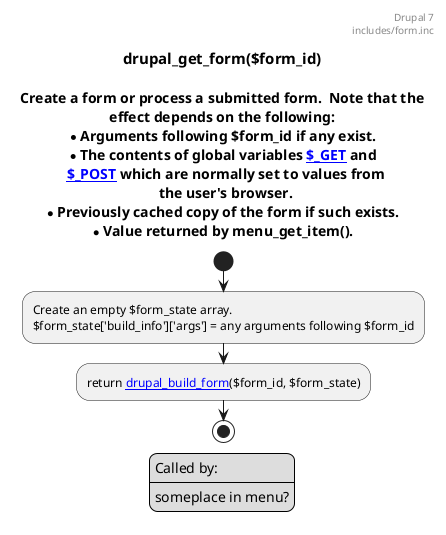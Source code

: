@startuml

header
Drupal 7
includes/form.inc
endheader

title
===drupal_get_form($form_id)

Create a form or process a submitted form.  Note that the
effect depends on the following:
* Arguments following $form_id if any exist.
* The contents of global variables [[http://www.php.net/manual/en/reserved.variables.get.php $_GET]] and
  [[http://www.php.net/manual/en/reserved.variables.post.php $_POST]] which are normally set to values from
  the user's browser.
* Previously cached copy of the form if such exists.
* Value returned by menu_get_item().
endtitle

start
:Create an empty $form_state array.
$form_state['build_info']['args'] = any arguments following $form_id;
:return [[drupal_build_form.svg drupal_build_form]]($form_id, $form_state);
stop

legend
Called by:
----
someplace in menu?
endlegend

@enduml